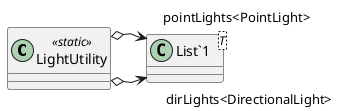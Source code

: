 @startuml
class LightUtility <<static>> {
}
class "List`1"<T> {
}
LightUtility o-> "dirLights<DirectionalLight>" "List`1"
LightUtility o-> "pointLights<PointLight>" "List`1"
@enduml
